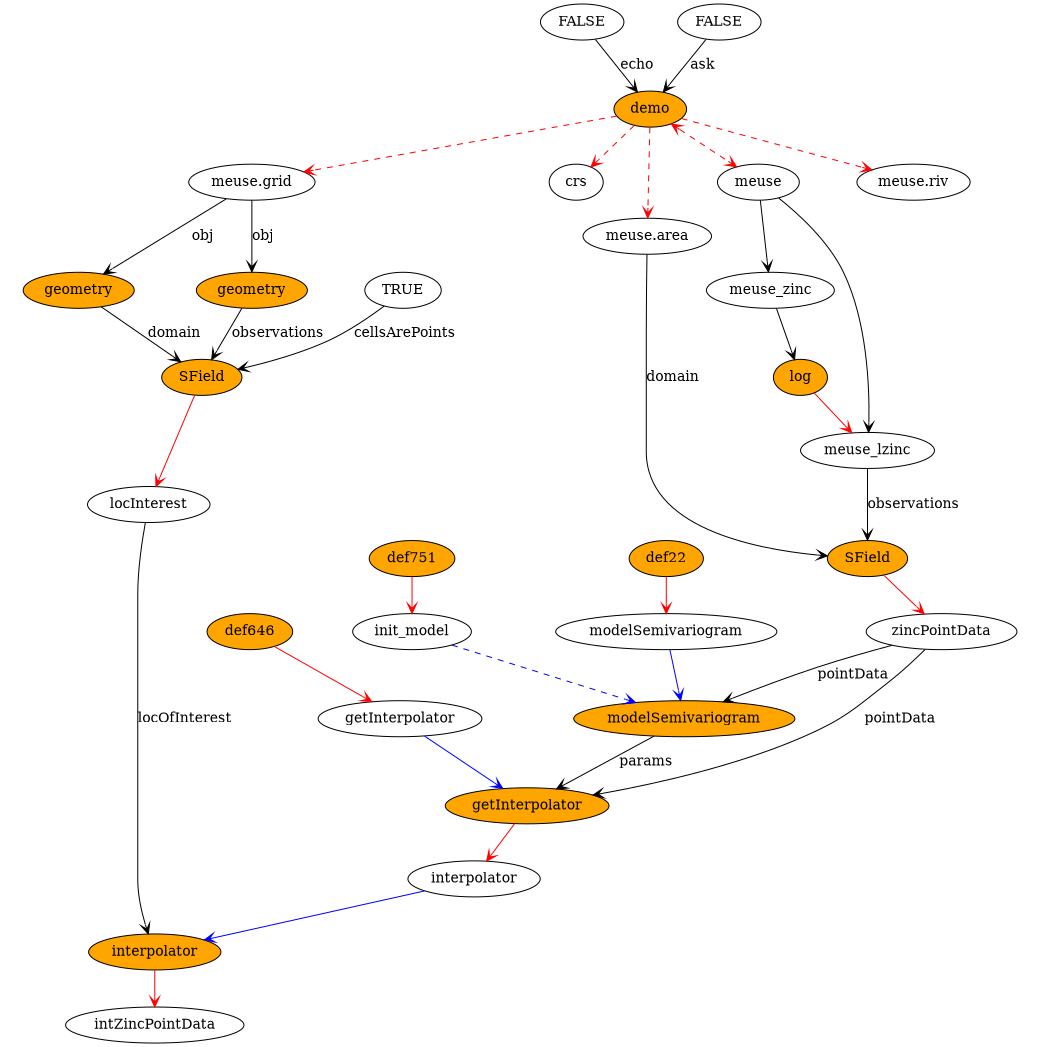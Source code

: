 digraph f {
	graph [bgcolor=transparent, fontcolor=black, ratio=fill, splines=TRUE, rank=same, size="6.99,6.99", rankdir=TB];
	node [label="\N", shape=ellipse, fixedsize=FALSE, fillcolor=white, style=filled, color=black, fontcolor=black, fontsize=14, height="0.5", width="0.75"];
	edge [headport=center, style=solid, color=black, dir=none, weight="1.0", fontcolor=black, arrowhead=none, arrowtail=none, fontsize=14, labelfontsize=11, arrowsize=1, minlen=1];
	graph [bb="0,0,1056,1056"];
	init_model [width="1.4567", pos="363.69,420"];
	def751 [fillcolor=orange, width="1.0396", pos="363.69,494"];
	modelSemivariogram [width="2.621", pos="644.69,420"];
	def22 [fillcolor=orange, width="0.91699", pos="644.69,494"];
	getInterpolator [width="1.8947", pos="338.69,330"];
	def646 [fillcolor=orange, width="1.0396", pos="179.69,420"];
	181 [label=demo, fillcolor=orange, width="0.89573", pos="675.69,948"];
	meuse [width="0.98203", pos="786.69,874"];
	314 [label=FALSE, width="1.1187", pos="592.69,1038"];
	530 [label=FALSE, width="1.1187", pos="759.69,1038"];
	crs [pos="581.69,874"];
	"meuse.area" [width="1.5027", pos="664.69,820"];
	"meuse.grid" [width="1.4816", pos="306.69,874"];
	"meuse.riv" [width="1.3451", pos="961.69,874"];
	meuse_lzinc [width="1.6431", pos="830.69,602"];
	128 [label=log, fillcolor=orange, pos="813.69,676"];
	meuse_zinc [width="1.5642", pos="803.69,766"];
	zincPointData [width="1.8159", pos="945.69,420"];
	642 [label=SField, fillcolor=orange, width="1.0036", pos="830.69,494"];
	interpolator [width="1.5568", pos="275.69,166"];
	989 [label=getInterpolator, fillcolor=orange, width="1.8947", pos="473.69,240"];
	598 [label=modelSemivariogram, fillcolor=orange, width="2.621", pos="644.69,330"];
	locInterest [width="1.4276", pos="125.69,548"];
	608 [label=SField, fillcolor=orange, width="1.0036", pos="250.69,676"];
	224 [label=geometry, fillcolor=orange, width="1.3126", pos="306.69,766"];
	514 [label=geometry, fillcolor=orange, width="1.3126", pos="114.69,766"];
	55 [label=TRUE, width="1.0034", pos="478.69,766"];
	intZincPointData [width="2.1466", pos="130.69,18"];
	565 [label=interpolator, fillcolor=orange, width="1.5568", pos="130.69,92"];
	init_model -> 598:center [style=dashed, color=blue, dir=forward, weight=1, arrowhead=open, pos="e,597.85,345.67 401.01,407.31 448.89,392.32 532.41,366.16 588.13,348.71"];
	def751 -> init_model:center [color=red, dir=forward, weight=1, arrowhead=open, pos="e,363.69,438.44 363.69,475.94 363.69,467.81 363.69,457.88 363.69,448.7"];
	modelSemivariogram -> 598:center [color=blue, dir=forward, weight=1, arrowhead=open, pos="e,644.69,348.05 644.69,401.61 644.69,389.24 644.69,372.37 644.69,358.22"];
	def22 -> modelSemivariogram:center [color=red, dir=forward, weight=1, arrowhead=open, pos="e,644.69,438.44 644.69,475.94 644.69,467.81 644.69,457.88 644.69,448.7"];
	getInterpolator -> 989:center [color=blue, dir=forward, weight=1, arrowhead=open, pos="e,448.97,257.11 363.14,313.06 384.79,298.95 416.6,278.22 440.54,262.61"];
	def646 -> getInterpolator:center [color=red, dir=forward, weight=1, arrowhead=open, pos="e,310.7,346.49 203.5,405.83 229.48,391.44 271.43,368.23 301.71,351.47"];
	181 -> crs:center [style=dashed, color=red, dir=forward, weight=1, arrowhead=open, pos="e,598.96,888.22 657.12,932.78 642.86,921.85 622.99,906.63 607.23,894.56"];
	181 -> meuse:center [style=dashed, color=red, dir=both, weight=1, arrowhead=open, arrowtail=open, pos="s,696.05,933.79 e,765.71,888.61 704.68,928.2 720.83,917.72 740.89,904.71 757.13,894.18"];
	181 -> "meuse.area":center [style=dashed, color=red, dir=forward, weight=1, arrowhead=open, pos="e,666.19,838.13 674.21,930.01 672.38,909.06 669.25,873.19 667.08,848.35"];
	181 -> "meuse.grid":center [style=dashed, color=red, dir=forward, weight=1, arrowhead=open, pos="e,351.8,883.8 645.81,941.17 583.99,929.11 441.23,901.25 362.07,885.8"];
	181 -> "meuse.riv":center [style=dashed, color=red, dir=forward, weight=1, arrowhead=open, pos="e,922.56,884.85 704.42,939.77 753.17,927.5 852.59,902.47 912.56,887.37"];
	meuse -> meuse_lzinc:center [dir=forward, weight=1, arrowhead=open, pos="e,840.56,620 806.36,858.93 826.4,843.26 856.24,815.9 868.69,784 889.29,731.24 863.46,665.24 845.4,629.3"];
	meuse -> meuse_zinc:center [dir=forward, weight=1, arrowhead=open, pos="e,800.97,783.99 789.42,855.97 792.1,839.28 796.22,813.58 799.35,794.08"];
	314 -> 181:center [dir=forward, weight=1, label=echo, arrowhead=open, pos="e,661.4,964.16 607.92,1020.9 620.91,1007.1 639.74,987.12 654.25,971.73", lp="654.91,993"];
	530 -> 181:center [dir=forward, weight=1, label=ask, arrowhead=open, pos="e,690.3,964.3 744.67,1021.3 731.57,1007.5 712.4,987.46 697.59,971.94", lp="735.02,993"];
	"meuse.area" -> 642:center [dir=forward, weight=1, label=domain, arrowhead=open, pos="e,796.5,500.43 663.27,801.84 661.79,782.47 659.69,749.99 659.69,722 659.69,722 659.69,722 659.69,601 659.69,541.36 735.76,514.13\
 786.42,502.6", lp="680.69,676"];
	"meuse.grid" -> 224:center [dir=forward, weight=1, label=obj, arrowhead=open, pos="e,306.69,784.34 306.69,855.97 306.69,839.38 306.69,813.88 306.69,794.43", lp="315.64,820"];
	"meuse.grid" -> 514:center [dir=forward, weight=1, label=obj, arrowhead=open, pos="e,140.55,781.27 280,858.26 245.99,839.49 187.14,807 149.6,786.27", lp="248.64,820"];
	meuse_lzinc -> 642:center [dir=forward, weight=1, label=observations, arrowhead=open, pos="e,830.69,512.34 830.69,583.97 830.69,567.38 830.69,541.88 830.69,522.43", lp="866.07,548"];
	128 -> meuse_lzinc:center [color=red, dir=forward, weight=1, arrowhead=open, pos="e,826.57,620.44 817.72,657.94 819.66,649.72 822.04,639.66 824.22,630.41"];
	meuse_zinc -> 128:center [dir=forward, weight=1, arrowhead=open, pos="e,811.75,694.05 805.67,747.61 807.07,735.24 808.99,718.37 810.6,704.22"];
	zincPointData -> 598:center [dir=forward, weight=1, label=pointData, arrowhead=open, pos="e,693.99,345.41 902.57,406.39 850.4,391.14 762.31,365.39 703.83,348.29", lp="850.3,375"];
	zincPointData -> 989:center [dir=forward, weight=1, label=pointData, arrowhead=open, pos="e,531.3,249.7 928.87,402.58 916.56,391.22 899.04,376.34 881.69,366 772.22,300.77 625.67,266.77 541.28,251.47", lp="875.3,330"];
	642 -> zincPointData:center [color=red, dir=forward, weight=1, arrowhead=open, pos="e,920.56,436.74 852.32,479.46 869.14,468.93 892.76,454.14 912.04,442.07"];
	interpolator -> 565:center [color=blue, dir=forward, weight=1, arrowhead=open, pos="e,159.99,107.55 246.35,150.43 224.14,139.4 193.44,124.16 169.25,112.14"];
	989 -> interpolator:center [color=red, dir=forward, weight=1, arrowhead=open, pos="e,311.25,179.93 435.05,224.95 402.37,213.06 355.51,196.02 321.06,183.5"];
	598 -> 989:center [dir=forward, weight=1, label=params, arrowhead=open, pos="e,503.43,256.3 613.33,312.86 584.93,298.25 543,276.67 512.5,260.97", lp="594.9,285"];
	locInterest -> 565:center [dir=forward, weight=1, label=locOfInterest, arrowhead=open, pos="e,105.43,108.29 107.02,530.98 90.066,514.55 67.692,487.32 67.692,458 67.692,458 67.692,458 67.692,165 67.692,144.49 82.349,127.02\
 97.523,114.42", lp="104.62,330"];
	608 -> locInterest:center [color=red, dir=forward, weight=1, arrowhead=open, pos="e,141.94,565.38 235.36,659.55 213.86,637.87 174.54,598.24 149.29,572.78"];
	224 -> 608:center [dir=forward, weight=1, label=observations, arrowhead=open, pos="e,261.18,693.48 296.16,748.45 287.87,735.42 276.17,717.04 266.72,702.19", lp="320.07,721"];
	514 -> 608:center [dir=forward, weight=1, label=domain, arrowhead=open, pos="e,229.3,690.84 137.76,750.07 160.58,735.31 195.6,712.65 220.59,696.48", lp="216.69,721"];
	55 -> 608:center [dir=forward, weight=1, label=cellsArePoints, arrowhead=open, pos="e,281.24,685.98 453.26,752.86 429.18,741.58 391.89,724.67 358.69,712 336.54,703.54 311.35,695.3 290.88,688.95", lp="443.51,721"];
	565 -> intZincPointData:center [color=red, dir=forward, weight=1, arrowhead=open, pos="e,130.69,36.441 130.69,73.937 130.69,65.807 130.69,55.876 130.69,46.705"];
}
